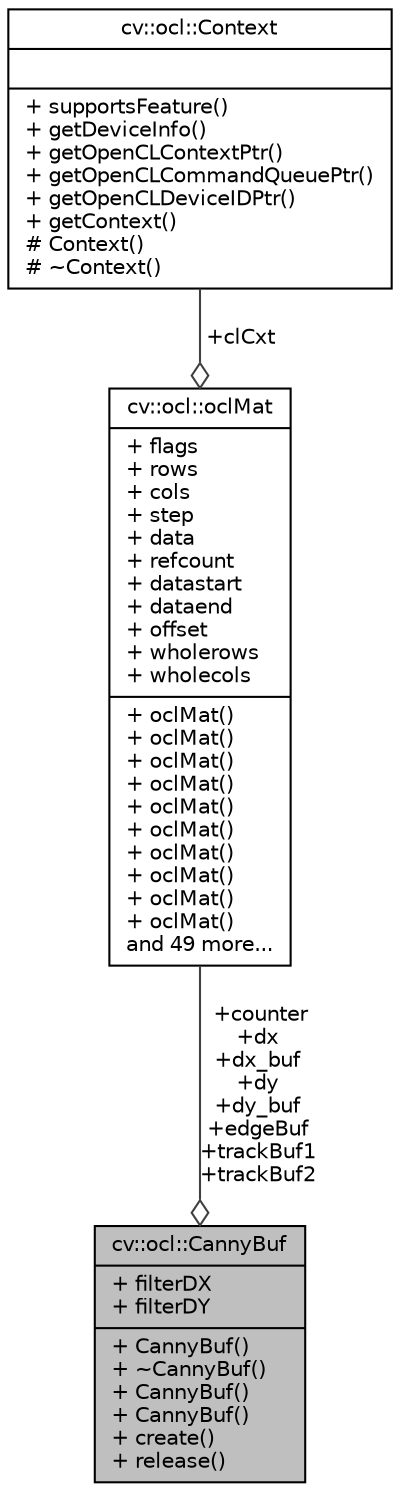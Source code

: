 digraph "cv::ocl::CannyBuf"
{
 // LATEX_PDF_SIZE
  edge [fontname="Helvetica",fontsize="10",labelfontname="Helvetica",labelfontsize="10"];
  node [fontname="Helvetica",fontsize="10",shape=record];
  Node1 [label="{cv::ocl::CannyBuf\n|+ filterDX\l+ filterDY\l|+ CannyBuf()\l+ ~CannyBuf()\l+ CannyBuf()\l+ CannyBuf()\l+ create()\l+ release()\l}",height=0.2,width=0.4,color="black", fillcolor="grey75", style="filled", fontcolor="black",tooltip=" "];
  Node2 -> Node1 [color="grey25",fontsize="10",style="solid",label=" +counter\n+dx\n+dx_buf\n+dy\n+dy_buf\n+edgeBuf\n+trackBuf1\n+trackBuf2" ,arrowhead="odiamond",fontname="Helvetica"];
  Node2 [label="{cv::ocl::oclMat\n|+ flags\l+ rows\l+ cols\l+ step\l+ data\l+ refcount\l+ datastart\l+ dataend\l+ offset\l+ wholerows\l+ wholecols\l|+ oclMat()\l+ oclMat()\l+ oclMat()\l+ oclMat()\l+ oclMat()\l+ oclMat()\l+ oclMat()\l+ oclMat()\l+ oclMat()\l+ oclMat()\land 49 more...\l}",height=0.2,width=0.4,color="black", fillcolor="white", style="filled",URL="$classcv_1_1ocl_1_1ocl_mat.html",tooltip=" "];
  Node3 -> Node2 [color="grey25",fontsize="10",style="solid",label=" +clCxt" ,arrowhead="odiamond",fontname="Helvetica"];
  Node3 [label="{cv::ocl::Context\n||+ supportsFeature()\l+ getDeviceInfo()\l+ getOpenCLContextPtr()\l+ getOpenCLCommandQueuePtr()\l+ getOpenCLDeviceIDPtr()\l+ getContext()\l# Context()\l# ~Context()\l}",height=0.2,width=0.4,color="black", fillcolor="white", style="filled",URL="$classcv_1_1ocl_1_1_context.html",tooltip=" "];
}
